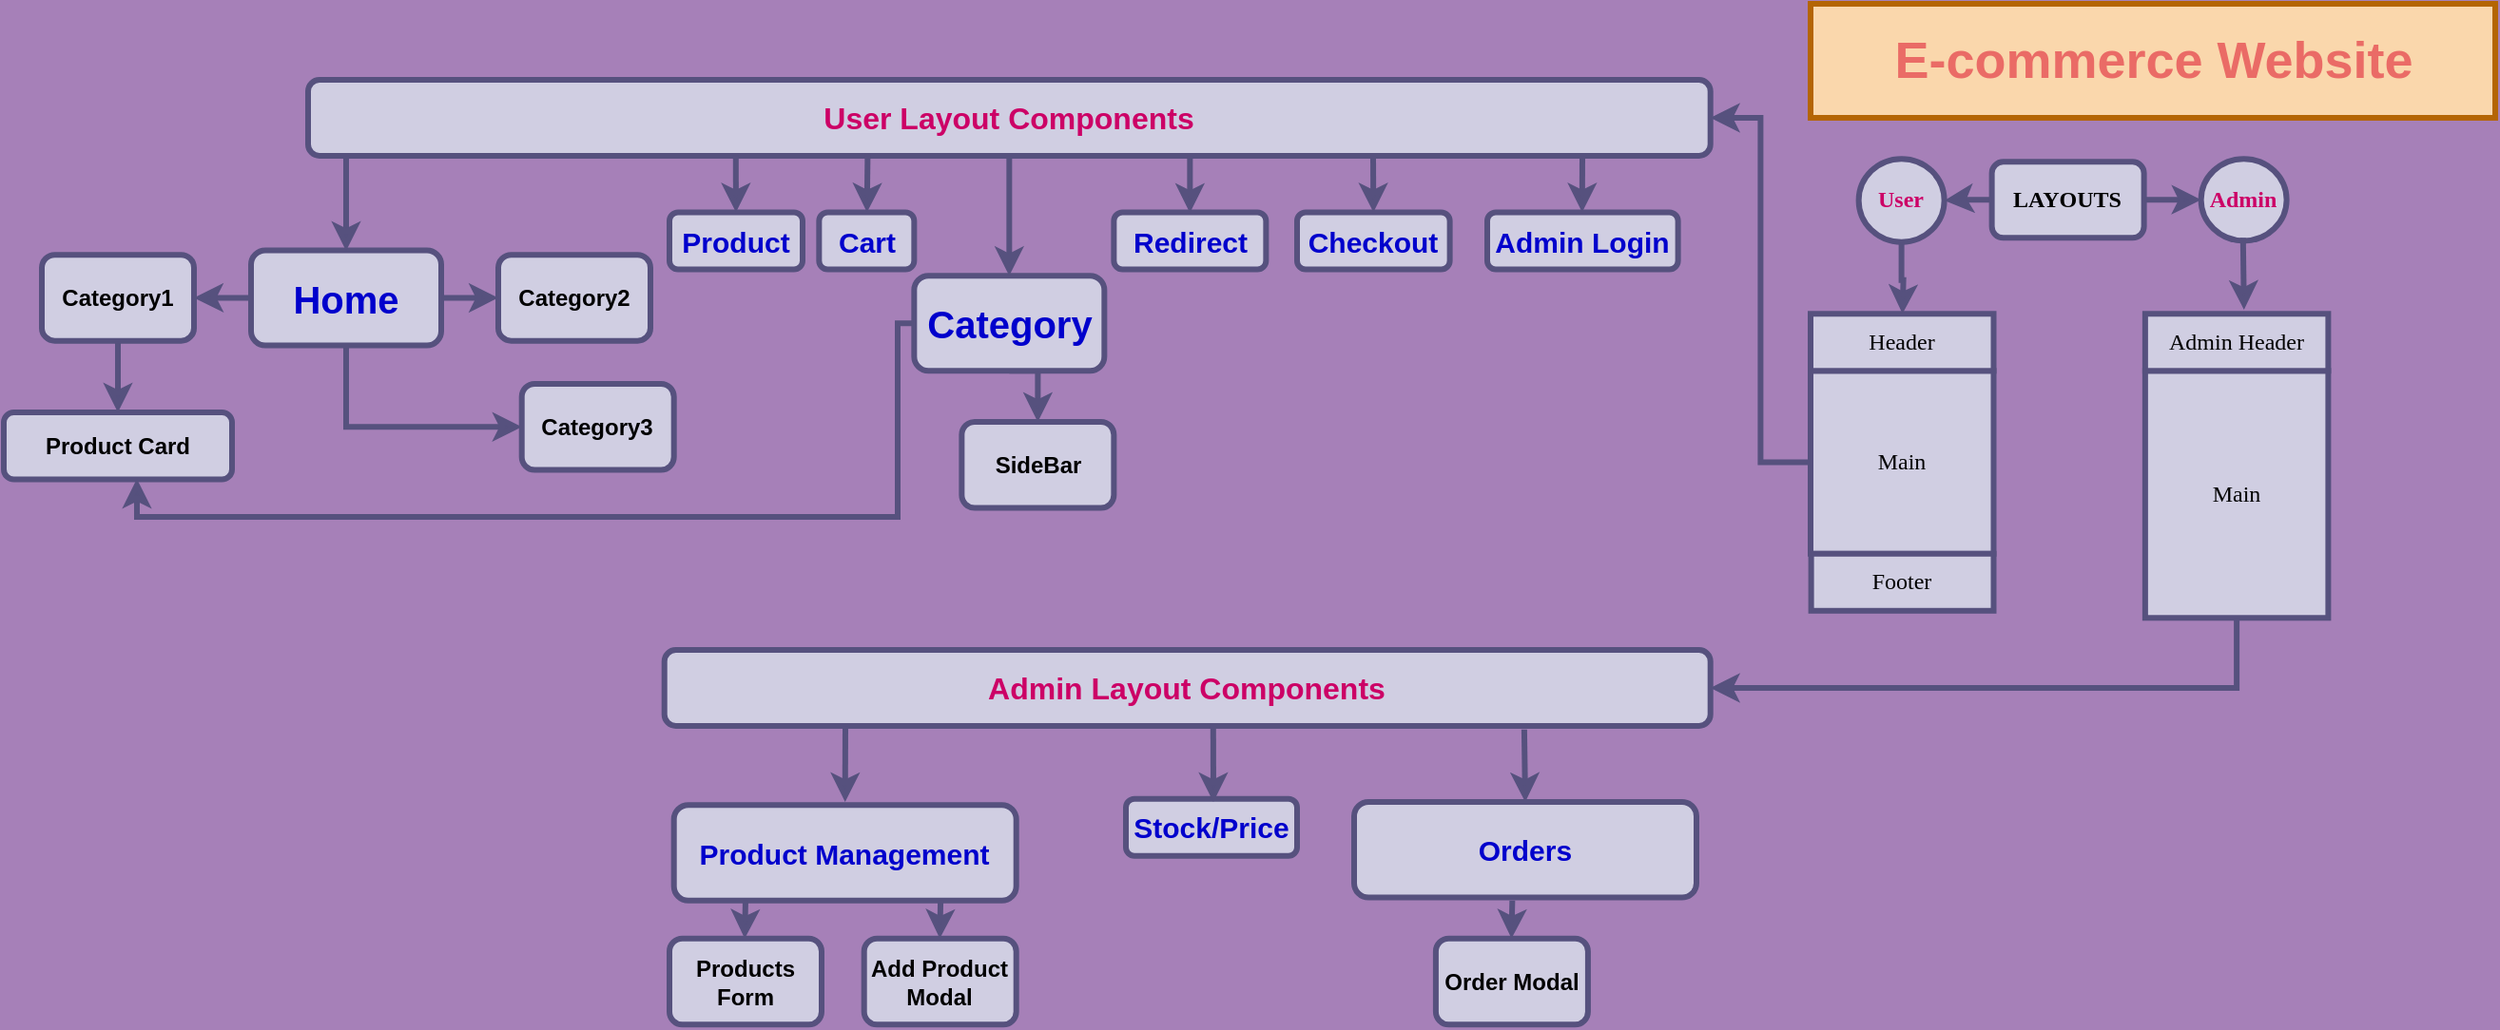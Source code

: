 <mxfile version="20.2.3" type="github">
  <diagram id="4ZDkpZw6Kil5hb9nawO9" name="Page-1">
    <mxGraphModel dx="4149" dy="1663" grid="1" gridSize="10" guides="1" tooltips="1" connect="1" arrows="1" fold="1" page="1" pageScale="1" pageWidth="1000" pageHeight="1200" background="#A680B8" math="0" shadow="0">
      <root>
        <mxCell id="0" />
        <mxCell id="1" parent="0" />
        <mxCell id="FI7SJV8h2BwBcaaWgdcQ-1" value="&lt;font color=&quot;#ea6b66&quot; style=&quot;font-size: 27px;&quot;&gt;E-commerce Website&lt;/font&gt;" style="text;html=1;fontSize=24;fontStyle=1;verticalAlign=middle;align=center;fontFamily=Helvetica;fillColor=#fad7ac;strokeColor=#b46504;strokeWidth=3;" vertex="1" parent="1">
          <mxGeometry x="310" y="280" width="360" height="60" as="geometry" />
        </mxCell>
        <mxCell id="FI7SJV8h2BwBcaaWgdcQ-4" value="" style="edgeStyle=orthogonalEdgeStyle;rounded=0;orthogonalLoop=1;jettySize=auto;html=1;fontFamily=Comic Sans MS;fontColor=#F19C99;fillColor=#d0cee2;strokeColor=#56517e;strokeWidth=3;" edge="1" parent="1" source="FI7SJV8h2BwBcaaWgdcQ-2" target="FI7SJV8h2BwBcaaWgdcQ-3">
          <mxGeometry relative="1" as="geometry" />
        </mxCell>
        <mxCell id="FI7SJV8h2BwBcaaWgdcQ-8" value="" style="edgeStyle=orthogonalEdgeStyle;rounded=0;orthogonalLoop=1;jettySize=auto;html=1;fontFamily=Comic Sans MS;fontColor=#F19C99;fillColor=#d0cee2;strokeColor=#56517e;strokeWidth=3;" edge="1" parent="1" source="FI7SJV8h2BwBcaaWgdcQ-2" target="FI7SJV8h2BwBcaaWgdcQ-7">
          <mxGeometry relative="1" as="geometry" />
        </mxCell>
        <mxCell id="FI7SJV8h2BwBcaaWgdcQ-2" value="&lt;b&gt;&lt;font color=&quot;#000000&quot;&gt;LAYOUTS&lt;/font&gt;&lt;/b&gt;" style="rounded=1;whiteSpace=wrap;html=1;fontFamily=Comic Sans MS;fillColor=#d0cee2;strokeColor=#56517e;strokeWidth=3;" vertex="1" parent="1">
          <mxGeometry x="405.31" y="363.14" width="80" height="40" as="geometry" />
        </mxCell>
        <mxCell id="FI7SJV8h2BwBcaaWgdcQ-12" value="" style="edgeStyle=orthogonalEdgeStyle;rounded=0;orthogonalLoop=1;jettySize=auto;html=1;fontFamily=Comic Sans MS;fontColor=#000000;fillColor=#d0cee2;strokeColor=#56517e;strokeWidth=3;" edge="1" parent="1" source="FI7SJV8h2BwBcaaWgdcQ-3">
          <mxGeometry relative="1" as="geometry">
            <mxPoint x="358.31" y="443.14" as="targetPoint" />
          </mxGeometry>
        </mxCell>
        <mxCell id="FI7SJV8h2BwBcaaWgdcQ-3" value="&lt;b&gt;&lt;font color=&quot;#cc0066&quot;&gt;User&lt;/font&gt;&lt;/b&gt;" style="ellipse;whiteSpace=wrap;html=1;fontFamily=Comic Sans MS;rounded=1;fillColor=#d0cee2;strokeColor=#56517e;strokeWidth=3;" vertex="1" parent="1">
          <mxGeometry x="335.31" y="361.57" width="45" height="43.75" as="geometry" />
        </mxCell>
        <mxCell id="FI7SJV8h2BwBcaaWgdcQ-7" value="&lt;b&gt;&lt;font color=&quot;#cc0066&quot;&gt;Admin&lt;/font&gt;&lt;/b&gt;" style="ellipse;whiteSpace=wrap;html=1;fontFamily=Comic Sans MS;rounded=1;fillColor=#d0cee2;strokeColor=#56517e;strokeWidth=3;" vertex="1" parent="1">
          <mxGeometry x="515.31" y="361.57" width="45" height="43.13" as="geometry" />
        </mxCell>
        <mxCell id="FI7SJV8h2BwBcaaWgdcQ-81" style="edgeStyle=orthogonalEdgeStyle;rounded=0;orthogonalLoop=1;jettySize=auto;html=1;entryX=1;entryY=0.5;entryDx=0;entryDy=0;fontFamily=Helvetica;fontSize=15;fontColor=#0000CC;fillColor=#d0cee2;strokeColor=#56517e;strokeWidth=3;" edge="1" parent="1" source="FI7SJV8h2BwBcaaWgdcQ-15" target="FI7SJV8h2BwBcaaWgdcQ-23">
          <mxGeometry relative="1" as="geometry" />
        </mxCell>
        <mxCell id="FI7SJV8h2BwBcaaWgdcQ-15" value="Main" style="whiteSpace=wrap;html=1;aspect=fixed;fontFamily=Comic Sans MS;fillColor=#d0cee2;strokeColor=#56517e;strokeWidth=3;" vertex="1" parent="1">
          <mxGeometry x="310" y="473.14" width="96.25" height="96.25" as="geometry" />
        </mxCell>
        <mxCell id="FI7SJV8h2BwBcaaWgdcQ-16" value="Header" style="rounded=0;whiteSpace=wrap;html=1;fontFamily=Comic Sans MS;fillColor=#d0cee2;strokeColor=#56517e;strokeWidth=3;" vertex="1" parent="1">
          <mxGeometry x="310" y="443.14" width="96.25" height="30" as="geometry" />
        </mxCell>
        <mxCell id="FI7SJV8h2BwBcaaWgdcQ-17" value="Footer" style="rounded=0;whiteSpace=wrap;html=1;fontFamily=Comic Sans MS;fillColor=#d0cee2;strokeColor=#56517e;strokeWidth=3;" vertex="1" parent="1">
          <mxGeometry x="310.31" y="569.39" width="95.94" height="30" as="geometry" />
        </mxCell>
        <mxCell id="FI7SJV8h2BwBcaaWgdcQ-118" style="edgeStyle=orthogonalEdgeStyle;rounded=0;orthogonalLoop=1;jettySize=auto;html=1;entryX=1;entryY=0.5;entryDx=0;entryDy=0;fontFamily=Helvetica;fontSize=20;fontColor=#0000CC;fillColor=#d0cee2;strokeColor=#56517e;strokeWidth=3;" edge="1" parent="1" source="FI7SJV8h2BwBcaaWgdcQ-18" target="FI7SJV8h2BwBcaaWgdcQ-67">
          <mxGeometry relative="1" as="geometry">
            <Array as="points">
              <mxPoint x="534" y="640" />
            </Array>
          </mxGeometry>
        </mxCell>
        <mxCell id="FI7SJV8h2BwBcaaWgdcQ-18" value="Main" style="whiteSpace=wrap;html=1;fontFamily=Comic Sans MS;fillColor=#d0cee2;strokeColor=#56517e;strokeWidth=3;" vertex="1" parent="1">
          <mxGeometry x="485.94" y="473.14" width="96.25" height="130" as="geometry" />
        </mxCell>
        <mxCell id="FI7SJV8h2BwBcaaWgdcQ-19" value="Admin Header" style="rounded=0;whiteSpace=wrap;html=1;fontFamily=Comic Sans MS;fillColor=#d0cee2;strokeColor=#56517e;strokeWidth=3;" vertex="1" parent="1">
          <mxGeometry x="485.94" y="443.14" width="96.25" height="30" as="geometry" />
        </mxCell>
        <mxCell id="FI7SJV8h2BwBcaaWgdcQ-22" value="" style="edgeStyle=orthogonalEdgeStyle;rounded=0;orthogonalLoop=1;jettySize=auto;html=1;fontFamily=Comic Sans MS;fontColor=#000000;fillColor=#d0cee2;strokeColor=#56517e;strokeWidth=3;" edge="1" parent="1">
          <mxGeometry relative="1" as="geometry">
            <mxPoint x="537.39" y="403.14" as="sourcePoint" />
            <mxPoint x="537.89" y="440.96" as="targetPoint" />
          </mxGeometry>
        </mxCell>
        <mxCell id="FI7SJV8h2BwBcaaWgdcQ-101" style="edgeStyle=orthogonalEdgeStyle;rounded=0;orthogonalLoop=1;jettySize=auto;html=1;entryX=0.5;entryY=0;entryDx=0;entryDy=0;fontFamily=Helvetica;fontSize=20;fontColor=#0000CC;fillColor=#d0cee2;strokeColor=#56517e;strokeWidth=3;" edge="1" parent="1" source="FI7SJV8h2BwBcaaWgdcQ-23" target="FI7SJV8h2BwBcaaWgdcQ-98">
          <mxGeometry relative="1" as="geometry" />
        </mxCell>
        <mxCell id="FI7SJV8h2BwBcaaWgdcQ-23" value="&lt;font color=&quot;#cc0066&quot; style=&quot;font-size: 16px;&quot;&gt;User Layout Components&lt;/font&gt;" style="rounded=1;whiteSpace=wrap;html=1;fontFamily=Helvetica;fontStyle=1;fillColor=#d0cee2;strokeColor=#56517e;strokeWidth=3;" vertex="1" parent="1">
          <mxGeometry x="-480" y="320" width="737.35" height="40" as="geometry" />
        </mxCell>
        <mxCell id="FI7SJV8h2BwBcaaWgdcQ-88" value="" style="edgeStyle=orthogonalEdgeStyle;rounded=0;orthogonalLoop=1;jettySize=auto;html=1;fontFamily=Helvetica;fontSize=20;fontColor=#0000CC;fillColor=#d0cee2;strokeColor=#56517e;strokeWidth=3;" edge="1" parent="1" source="FI7SJV8h2BwBcaaWgdcQ-28" target="FI7SJV8h2BwBcaaWgdcQ-87">
          <mxGeometry relative="1" as="geometry" />
        </mxCell>
        <mxCell id="FI7SJV8h2BwBcaaWgdcQ-90" style="edgeStyle=orthogonalEdgeStyle;rounded=0;orthogonalLoop=1;jettySize=auto;html=1;exitX=1;exitY=0.5;exitDx=0;exitDy=0;entryX=0;entryY=0.5;entryDx=0;entryDy=0;fontFamily=Helvetica;fontSize=20;fontColor=#0000CC;fillColor=#d0cee2;strokeColor=#56517e;strokeWidth=3;" edge="1" parent="1" source="FI7SJV8h2BwBcaaWgdcQ-28" target="FI7SJV8h2BwBcaaWgdcQ-89">
          <mxGeometry relative="1" as="geometry" />
        </mxCell>
        <mxCell id="FI7SJV8h2BwBcaaWgdcQ-92" style="edgeStyle=orthogonalEdgeStyle;rounded=0;orthogonalLoop=1;jettySize=auto;html=1;exitX=0.5;exitY=1;exitDx=0;exitDy=0;fontFamily=Helvetica;fontSize=20;fontColor=#0000CC;fillColor=#d0cee2;strokeColor=#56517e;strokeWidth=3;entryX=0;entryY=0.5;entryDx=0;entryDy=0;" edge="1" parent="1" source="FI7SJV8h2BwBcaaWgdcQ-28" target="FI7SJV8h2BwBcaaWgdcQ-91">
          <mxGeometry relative="1" as="geometry">
            <mxPoint x="-430" y="500" as="targetPoint" />
            <Array as="points">
              <mxPoint x="-460" y="503" />
            </Array>
          </mxGeometry>
        </mxCell>
        <mxCell id="FI7SJV8h2BwBcaaWgdcQ-28" value="&lt;font color=&quot;#0000cc&quot; style=&quot;font-size: 20px;&quot;&gt;Home&lt;/font&gt;" style="whiteSpace=wrap;html=1;fontFamily=Helvetica;rounded=1;fontStyle=1;fillColor=#d0cee2;strokeColor=#56517e;strokeWidth=3;" vertex="1" parent="1">
          <mxGeometry x="-510" y="409.71" width="100" height="50" as="geometry" />
        </mxCell>
        <mxCell id="FI7SJV8h2BwBcaaWgdcQ-52" value="&lt;font color=&quot;#0000cc&quot; style=&quot;font-size: 15px;&quot;&gt;Product&lt;/font&gt;" style="whiteSpace=wrap;html=1;fontFamily=Helvetica;rounded=1;fontStyle=1;fillColor=#d0cee2;strokeColor=#56517e;strokeWidth=3;" vertex="1" parent="1">
          <mxGeometry x="-290" y="389.71" width="70" height="30" as="geometry" />
        </mxCell>
        <mxCell id="FI7SJV8h2BwBcaaWgdcQ-53" value="" style="endArrow=classic;html=1;rounded=0;fontFamily=Helvetica;fontSize=15;fontColor=#0000CC;exitX=0.305;exitY=0.997;exitDx=0;exitDy=0;exitPerimeter=0;fillColor=#d0cee2;strokeColor=#56517e;strokeWidth=3;" edge="1" parent="1" source="FI7SJV8h2BwBcaaWgdcQ-23" target="FI7SJV8h2BwBcaaWgdcQ-52">
          <mxGeometry width="50" height="50" relative="1" as="geometry">
            <mxPoint x="-253.68" y="360" as="sourcePoint" />
            <mxPoint x="-263.41" y="378.14" as="targetPoint" />
          </mxGeometry>
        </mxCell>
        <mxCell id="FI7SJV8h2BwBcaaWgdcQ-54" value="&lt;font color=&quot;#0000cc&quot;&gt;&lt;span style=&quot;font-size: 15px;&quot;&gt;Cart&lt;/span&gt;&lt;/font&gt;" style="whiteSpace=wrap;html=1;fontFamily=Helvetica;rounded=1;fontStyle=1;fillColor=#d0cee2;strokeColor=#56517e;strokeWidth=3;" vertex="1" parent="1">
          <mxGeometry x="-211.33" y="389.71" width="50" height="30" as="geometry" />
        </mxCell>
        <mxCell id="FI7SJV8h2BwBcaaWgdcQ-58" value="&lt;font color=&quot;#0000cc&quot; style=&quot;font-size: 15px;&quot;&gt;Checkout&lt;/font&gt;" style="whiteSpace=wrap;html=1;fontFamily=Helvetica;rounded=1;fontStyle=1;fillColor=#d0cee2;strokeColor=#56517e;strokeWidth=3;" vertex="1" parent="1">
          <mxGeometry x="40" y="389.71" width="80.31" height="30" as="geometry" />
        </mxCell>
        <mxCell id="FI7SJV8h2BwBcaaWgdcQ-59" value="" style="endArrow=classic;html=1;rounded=0;fontFamily=Helvetica;fontSize=15;fontColor=#0000CC;fillColor=#d0cee2;strokeColor=#56517e;strokeWidth=3;" edge="1" parent="1">
          <mxGeometry width="50" height="50" relative="1" as="geometry">
            <mxPoint x="80" y="360" as="sourcePoint" />
            <mxPoint x="80.14" y="389.71" as="targetPoint" />
          </mxGeometry>
        </mxCell>
        <mxCell id="FI7SJV8h2BwBcaaWgdcQ-60" value="&lt;font color=&quot;#0000cc&quot; style=&quot;font-size: 15px;&quot;&gt;Redirect&lt;/font&gt;" style="whiteSpace=wrap;html=1;fontFamily=Helvetica;rounded=1;fontStyle=1;fillColor=#d0cee2;strokeColor=#56517e;strokeWidth=3;" vertex="1" parent="1">
          <mxGeometry x="-56.32" y="389.71" width="80" height="30" as="geometry" />
        </mxCell>
        <mxCell id="FI7SJV8h2BwBcaaWgdcQ-62" value="&lt;font color=&quot;#0000cc&quot; style=&quot;font-size: 15px;&quot;&gt;Admin Login&lt;/font&gt;" style="whiteSpace=wrap;html=1;fontFamily=Helvetica;rounded=1;fontStyle=1;fillColor=#d0cee2;strokeColor=#56517e;strokeWidth=3;" vertex="1" parent="1">
          <mxGeometry x="140" y="389.71" width="100.31" height="30" as="geometry" />
        </mxCell>
        <mxCell id="FI7SJV8h2BwBcaaWgdcQ-67" value="&lt;font color=&quot;#cc0066&quot; style=&quot;font-size: 16px;&quot;&gt;Admin Layout Components&lt;/font&gt;" style="rounded=1;whiteSpace=wrap;html=1;fontFamily=Helvetica;fontStyle=1;fillColor=#d0cee2;strokeColor=#56517e;strokeWidth=3;" vertex="1" parent="1">
          <mxGeometry x="-292.65" y="620" width="550" height="40" as="geometry" />
        </mxCell>
        <mxCell id="FI7SJV8h2BwBcaaWgdcQ-68" value="&lt;font color=&quot;#0000cc&quot;&gt;&lt;span style=&quot;font-size: 15px;&quot;&gt;Product Management&lt;/span&gt;&lt;/font&gt;" style="whiteSpace=wrap;html=1;fontFamily=Helvetica;rounded=1;fontStyle=1;fillColor=#d0cee2;strokeColor=#56517e;strokeWidth=3;" vertex="1" parent="1">
          <mxGeometry x="-287.65" y="701.57" width="180" height="50.29" as="geometry" />
        </mxCell>
        <mxCell id="FI7SJV8h2BwBcaaWgdcQ-69" value="" style="endArrow=classic;html=1;rounded=0;fontFamily=Helvetica;fontSize=15;fontColor=#0000CC;fillColor=#d0cee2;strokeColor=#56517e;strokeWidth=3;exitX=0.173;exitY=1.008;exitDx=0;exitDy=0;exitPerimeter=0;" edge="1" parent="1" source="FI7SJV8h2BwBcaaWgdcQ-67">
          <mxGeometry width="50" height="50" relative="1" as="geometry">
            <mxPoint x="-195.3" y="660" as="sourcePoint" />
            <mxPoint x="-197.65" y="700" as="targetPoint" />
          </mxGeometry>
        </mxCell>
        <mxCell id="FI7SJV8h2BwBcaaWgdcQ-74" value="&lt;font color=&quot;#0000cc&quot;&gt;&lt;span style=&quot;font-size: 15px;&quot;&gt;Stock/Price&lt;/span&gt;&lt;/font&gt;" style="whiteSpace=wrap;html=1;fontFamily=Helvetica;rounded=1;fontStyle=1;fillColor=#d0cee2;strokeColor=#56517e;strokeWidth=3;" vertex="1" parent="1">
          <mxGeometry x="-50.0" y="698.43" width="90" height="30" as="geometry" />
        </mxCell>
        <mxCell id="FI7SJV8h2BwBcaaWgdcQ-75" value="" style="endArrow=classic;html=1;rounded=0;fontFamily=Helvetica;fontSize=15;fontColor=#0000CC;fillColor=#d0cee2;strokeColor=#56517e;strokeWidth=3;" edge="1" parent="1">
          <mxGeometry width="50" height="50" relative="1" as="geometry">
            <mxPoint x="-4.09" y="660" as="sourcePoint" />
            <mxPoint x="-4" y="700" as="targetPoint" />
          </mxGeometry>
        </mxCell>
        <mxCell id="FI7SJV8h2BwBcaaWgdcQ-77" value="" style="endArrow=classic;html=1;rounded=0;fontFamily=Helvetica;fontSize=15;fontColor=#0000CC;fillColor=#d0cee2;strokeColor=#56517e;strokeWidth=3;exitX=0.822;exitY=1.046;exitDx=0;exitDy=0;exitPerimeter=0;" edge="1" parent="1" source="FI7SJV8h2BwBcaaWgdcQ-67">
          <mxGeometry width="50" height="50" relative="1" as="geometry">
            <mxPoint x="167.38" y="658.43" as="sourcePoint" />
            <mxPoint x="160" y="700" as="targetPoint" />
          </mxGeometry>
        </mxCell>
        <mxCell id="FI7SJV8h2BwBcaaWgdcQ-85" value="" style="endArrow=classic;html=1;rounded=0;fontFamily=Helvetica;fontSize=15;fontColor=#0000CC;fillColor=#d0cee2;strokeColor=#56517e;strokeWidth=3;" edge="1" parent="1">
          <mxGeometry width="50" height="50" relative="1" as="geometry">
            <mxPoint x="-460" y="360" as="sourcePoint" />
            <mxPoint x="-460" y="410" as="targetPoint" />
            <Array as="points">
              <mxPoint x="-460" y="378.43" />
            </Array>
          </mxGeometry>
        </mxCell>
        <mxCell id="FI7SJV8h2BwBcaaWgdcQ-97" value="" style="edgeStyle=orthogonalEdgeStyle;rounded=0;orthogonalLoop=1;jettySize=auto;html=1;fontFamily=Helvetica;fontSize=20;fontColor=#0000CC;fillColor=#d0cee2;strokeColor=#56517e;strokeWidth=3;" edge="1" parent="1" source="FI7SJV8h2BwBcaaWgdcQ-87" target="FI7SJV8h2BwBcaaWgdcQ-95">
          <mxGeometry relative="1" as="geometry" />
        </mxCell>
        <mxCell id="FI7SJV8h2BwBcaaWgdcQ-87" value="Category1" style="whiteSpace=wrap;html=1;rounded=1;fontStyle=1;fillColor=#d0cee2;strokeColor=#56517e;strokeWidth=3;" vertex="1" parent="1">
          <mxGeometry x="-620" y="412.07" width="80" height="45.29" as="geometry" />
        </mxCell>
        <mxCell id="FI7SJV8h2BwBcaaWgdcQ-89" value="Category2" style="whiteSpace=wrap;html=1;rounded=1;fontStyle=1;fillColor=#d0cee2;strokeColor=#56517e;strokeWidth=3;" vertex="1" parent="1">
          <mxGeometry x="-380" y="412.07" width="80" height="45.29" as="geometry" />
        </mxCell>
        <mxCell id="FI7SJV8h2BwBcaaWgdcQ-91" value="Category3" style="whiteSpace=wrap;html=1;rounded=1;fontStyle=1;fillColor=#d0cee2;strokeColor=#56517e;strokeWidth=3;" vertex="1" parent="1">
          <mxGeometry x="-367.65" y="480" width="80" height="45.29" as="geometry" />
        </mxCell>
        <mxCell id="FI7SJV8h2BwBcaaWgdcQ-95" value="Product Card" style="whiteSpace=wrap;html=1;rounded=1;fontStyle=1;fillColor=#d0cee2;strokeColor=#56517e;strokeWidth=3;" vertex="1" parent="1">
          <mxGeometry x="-640" y="495" width="120" height="35.29" as="geometry" />
        </mxCell>
        <mxCell id="FI7SJV8h2BwBcaaWgdcQ-103" style="edgeStyle=orthogonalEdgeStyle;rounded=0;orthogonalLoop=1;jettySize=auto;html=1;exitX=0.5;exitY=1;exitDx=0;exitDy=0;entryX=0.5;entryY=0;entryDx=0;entryDy=0;fontFamily=Helvetica;fontSize=20;fontColor=#0000CC;fillColor=#d0cee2;strokeColor=#56517e;strokeWidth=3;" edge="1" parent="1" source="FI7SJV8h2BwBcaaWgdcQ-98" target="FI7SJV8h2BwBcaaWgdcQ-102">
          <mxGeometry relative="1" as="geometry" />
        </mxCell>
        <mxCell id="FI7SJV8h2BwBcaaWgdcQ-104" style="edgeStyle=orthogonalEdgeStyle;rounded=0;orthogonalLoop=1;jettySize=auto;html=1;fontFamily=Helvetica;fontSize=20;fontColor=#0000CC;entryX=0.583;entryY=0.992;entryDx=0;entryDy=0;entryPerimeter=0;fillColor=#d0cee2;strokeColor=#56517e;strokeWidth=3;exitX=0;exitY=0.5;exitDx=0;exitDy=0;" edge="1" parent="1" source="FI7SJV8h2BwBcaaWgdcQ-98" target="FI7SJV8h2BwBcaaWgdcQ-95">
          <mxGeometry relative="1" as="geometry">
            <mxPoint x="-620" y="560" as="targetPoint" />
            <Array as="points">
              <mxPoint x="-170" y="448" />
              <mxPoint x="-170" y="550" />
              <mxPoint x="-570" y="550" />
            </Array>
          </mxGeometry>
        </mxCell>
        <mxCell id="FI7SJV8h2BwBcaaWgdcQ-98" value="&lt;font color=&quot;#0000cc&quot; style=&quot;font-size: 20px;&quot;&gt;Category&lt;/font&gt;" style="whiteSpace=wrap;html=1;fontFamily=Helvetica;rounded=1;fontStyle=1;fillColor=#d0cee2;strokeColor=#56517e;strokeWidth=3;" vertex="1" parent="1">
          <mxGeometry x="-161.33" y="423.14" width="100" height="50" as="geometry" />
        </mxCell>
        <mxCell id="FI7SJV8h2BwBcaaWgdcQ-102" value="SideBar" style="whiteSpace=wrap;html=1;rounded=1;fontStyle=1;fillColor=#d0cee2;strokeColor=#56517e;strokeWidth=3;" vertex="1" parent="1">
          <mxGeometry x="-136.32" y="500" width="80" height="45.29" as="geometry" />
        </mxCell>
        <mxCell id="FI7SJV8h2BwBcaaWgdcQ-108" value="" style="endArrow=classic;html=1;rounded=0;fontFamily=Helvetica;fontSize=20;fontColor=#0000CC;fillColor=#d0cee2;strokeColor=#56517e;strokeWidth=3;" edge="1" parent="1">
          <mxGeometry width="50" height="50" relative="1" as="geometry">
            <mxPoint x="-16.32" y="360" as="sourcePoint" />
            <mxPoint x="-16.32" y="390" as="targetPoint" />
          </mxGeometry>
        </mxCell>
        <mxCell id="FI7SJV8h2BwBcaaWgdcQ-111" value="" style="endArrow=classic;html=1;rounded=0;fontFamily=Helvetica;fontSize=20;fontColor=#0000CC;exitX=0.399;exitY=0.98;exitDx=0;exitDy=0;exitPerimeter=0;fillColor=#d0cee2;strokeColor=#56517e;strokeWidth=3;" edge="1" parent="1" source="FI7SJV8h2BwBcaaWgdcQ-23" target="FI7SJV8h2BwBcaaWgdcQ-54">
          <mxGeometry width="50" height="50" relative="1" as="geometry">
            <mxPoint x="-190" y="360" as="sourcePoint" />
            <mxPoint x="-190" y="380" as="targetPoint" />
          </mxGeometry>
        </mxCell>
        <mxCell id="FI7SJV8h2BwBcaaWgdcQ-114" value="" style="endArrow=classic;html=1;rounded=0;fontFamily=Helvetica;fontSize=20;fontColor=#0000CC;fillColor=#d0cee2;strokeColor=#56517e;strokeWidth=3;" edge="1" parent="1">
          <mxGeometry width="50" height="50" relative="1" as="geometry">
            <mxPoint x="190" y="360" as="sourcePoint" />
            <mxPoint x="189.87" y="389.71" as="targetPoint" />
          </mxGeometry>
        </mxCell>
        <mxCell id="FI7SJV8h2BwBcaaWgdcQ-119" value="Products Form" style="whiteSpace=wrap;html=1;rounded=1;fontStyle=1;fillColor=#d0cee2;strokeColor=#56517e;strokeWidth=3;" vertex="1" parent="1">
          <mxGeometry x="-290" y="771.86" width="80" height="45.29" as="geometry" />
        </mxCell>
        <mxCell id="FI7SJV8h2BwBcaaWgdcQ-120" value="" style="endArrow=classic;html=1;rounded=0;fontFamily=Helvetica;fontSize=20;fontColor=#0000CC;fillColor=#d0cee2;strokeColor=#56517e;strokeWidth=3;" edge="1" parent="1">
          <mxGeometry width="50" height="50" relative="1" as="geometry">
            <mxPoint x="-250" y="751.86" as="sourcePoint" />
            <mxPoint x="-250.43" y="771.86" as="targetPoint" />
          </mxGeometry>
        </mxCell>
        <mxCell id="FI7SJV8h2BwBcaaWgdcQ-121" value="Add Product Modal" style="whiteSpace=wrap;html=1;rounded=1;fontStyle=1;fillColor=#d0cee2;strokeColor=#56517e;strokeWidth=3;" vertex="1" parent="1">
          <mxGeometry x="-187.65" y="771.86" width="80" height="45.29" as="geometry" />
        </mxCell>
        <mxCell id="FI7SJV8h2BwBcaaWgdcQ-122" value="" style="endArrow=classic;html=1;rounded=0;fontFamily=Helvetica;fontSize=20;fontColor=#0000CC;fillColor=#d0cee2;strokeColor=#56517e;strokeWidth=3;" edge="1" parent="1">
          <mxGeometry width="50" height="50" relative="1" as="geometry">
            <mxPoint x="-147.44" y="751.86" as="sourcePoint" />
            <mxPoint x="-147.87" y="771.86" as="targetPoint" />
          </mxGeometry>
        </mxCell>
        <mxCell id="FI7SJV8h2BwBcaaWgdcQ-123" value="Order Modal" style="whiteSpace=wrap;html=1;rounded=1;fontStyle=1;fillColor=#d0cee2;strokeColor=#56517e;strokeWidth=3;" vertex="1" parent="1">
          <mxGeometry x="112.96" y="771.86" width="80" height="45.29" as="geometry" />
        </mxCell>
        <mxCell id="FI7SJV8h2BwBcaaWgdcQ-124" value="" style="endArrow=classic;html=1;rounded=0;fontFamily=Helvetica;fontSize=20;fontColor=#0000CC;fillColor=#d0cee2;strokeColor=#56517e;strokeWidth=3;" edge="1" parent="1">
          <mxGeometry width="50" height="50" relative="1" as="geometry">
            <mxPoint x="153.17" y="751.86" as="sourcePoint" />
            <mxPoint x="152.74" y="771.86" as="targetPoint" />
          </mxGeometry>
        </mxCell>
        <mxCell id="FI7SJV8h2BwBcaaWgdcQ-125" value="&lt;font color=&quot;#0000cc&quot;&gt;&lt;span style=&quot;font-size: 15px;&quot;&gt;Orders&lt;/span&gt;&lt;/font&gt;" style="whiteSpace=wrap;html=1;fontFamily=Helvetica;rounded=1;fontStyle=1;fillColor=#d0cee2;strokeColor=#56517e;strokeWidth=3;" vertex="1" parent="1">
          <mxGeometry x="70.0" y="700" width="180" height="50.29" as="geometry" />
        </mxCell>
      </root>
    </mxGraphModel>
  </diagram>
</mxfile>
